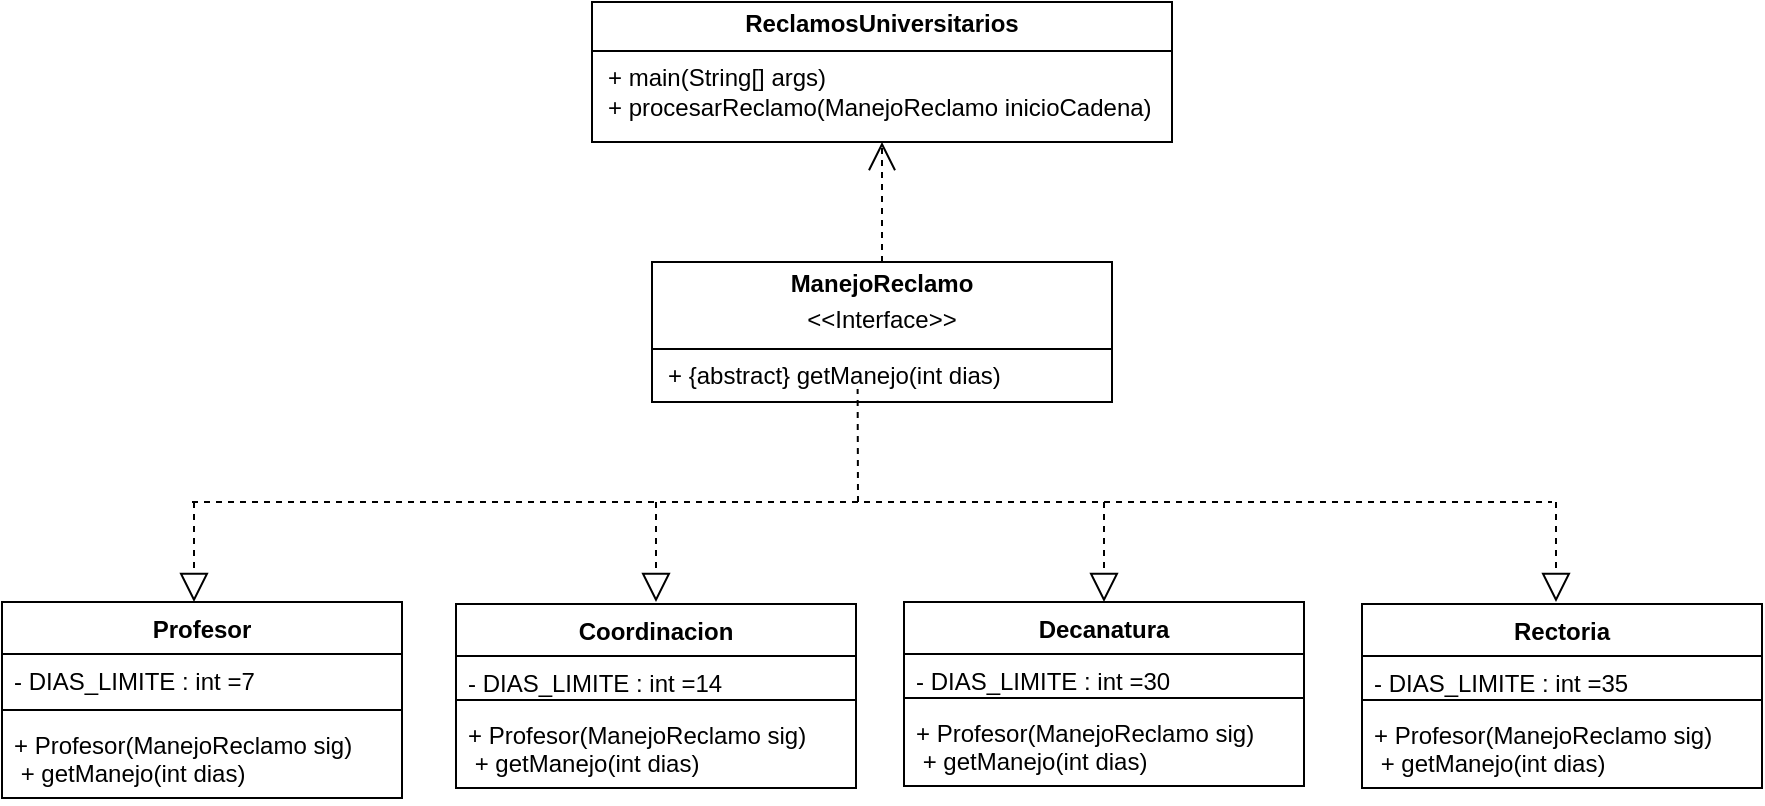<mxfile version="26.2.14">
  <diagram id="C5RBs43oDa-KdzZeNtuy" name="Page-1">
    <mxGraphModel dx="1416" dy="1781" grid="1" gridSize="10" guides="1" tooltips="1" connect="1" arrows="1" fold="1" page="1" pageScale="1" pageWidth="827" pageHeight="1169" math="0" shadow="0">
      <root>
        <mxCell id="WIyWlLk6GJQsqaUBKTNV-0" />
        <mxCell id="WIyWlLk6GJQsqaUBKTNV-1" parent="WIyWlLk6GJQsqaUBKTNV-0" />
        <mxCell id="6Z-fEolWgcH76Msf51tz-0" value="Profesor" style="swimlane;fontStyle=1;align=center;verticalAlign=top;childLayout=stackLayout;horizontal=1;startSize=26;horizontalStack=0;resizeParent=1;resizeParentMax=0;resizeLast=0;collapsible=1;marginBottom=0;whiteSpace=wrap;html=1;" vertex="1" parent="WIyWlLk6GJQsqaUBKTNV-1">
          <mxGeometry x="65" y="280" width="200" height="98" as="geometry" />
        </mxCell>
        <mxCell id="6Z-fEolWgcH76Msf51tz-1" value="- DIAS_LIMITE : int =7" style="text;strokeColor=none;fillColor=none;align=left;verticalAlign=top;spacingLeft=4;spacingRight=4;overflow=hidden;rotatable=0;points=[[0,0.5],[1,0.5]];portConstraint=eastwest;whiteSpace=wrap;html=1;" vertex="1" parent="6Z-fEolWgcH76Msf51tz-0">
          <mxGeometry y="26" width="200" height="24" as="geometry" />
        </mxCell>
        <mxCell id="6Z-fEolWgcH76Msf51tz-2" value="" style="line;strokeWidth=1;fillColor=none;align=left;verticalAlign=middle;spacingTop=-1;spacingLeft=3;spacingRight=3;rotatable=0;labelPosition=right;points=[];portConstraint=eastwest;strokeColor=inherit;" vertex="1" parent="6Z-fEolWgcH76Msf51tz-0">
          <mxGeometry y="50" width="200" height="8" as="geometry" />
        </mxCell>
        <mxCell id="6Z-fEolWgcH76Msf51tz-3" value="&lt;div&gt;+ Profesor(ManejoReclamo sig)&lt;/div&gt;&lt;div&gt;&amp;nbsp;+ getManejo(int dias)&lt;/div&gt;" style="text;strokeColor=none;fillColor=none;align=left;verticalAlign=top;spacingLeft=4;spacingRight=4;overflow=hidden;rotatable=0;points=[[0,0.5],[1,0.5]];portConstraint=eastwest;whiteSpace=wrap;html=1;" vertex="1" parent="6Z-fEolWgcH76Msf51tz-0">
          <mxGeometry y="58" width="200" height="40" as="geometry" />
        </mxCell>
        <mxCell id="6Z-fEolWgcH76Msf51tz-4" value="Coordinacion" style="swimlane;fontStyle=1;align=center;verticalAlign=top;childLayout=stackLayout;horizontal=1;startSize=26;horizontalStack=0;resizeParent=1;resizeParentMax=0;resizeLast=0;collapsible=1;marginBottom=0;whiteSpace=wrap;html=1;" vertex="1" parent="WIyWlLk6GJQsqaUBKTNV-1">
          <mxGeometry x="292" y="281" width="200" height="92" as="geometry" />
        </mxCell>
        <mxCell id="6Z-fEolWgcH76Msf51tz-5" value="- DIAS_LIMITE : int =14" style="text;strokeColor=none;fillColor=none;align=left;verticalAlign=top;spacingLeft=4;spacingRight=4;overflow=hidden;rotatable=0;points=[[0,0.5],[1,0.5]];portConstraint=eastwest;whiteSpace=wrap;html=1;" vertex="1" parent="6Z-fEolWgcH76Msf51tz-4">
          <mxGeometry y="26" width="200" height="18" as="geometry" />
        </mxCell>
        <mxCell id="6Z-fEolWgcH76Msf51tz-6" value="" style="line;strokeWidth=1;fillColor=none;align=left;verticalAlign=middle;spacingTop=-1;spacingLeft=3;spacingRight=3;rotatable=0;labelPosition=right;points=[];portConstraint=eastwest;strokeColor=inherit;" vertex="1" parent="6Z-fEolWgcH76Msf51tz-4">
          <mxGeometry y="44" width="200" height="8" as="geometry" />
        </mxCell>
        <mxCell id="6Z-fEolWgcH76Msf51tz-7" value="&lt;div&gt;+ Profesor(ManejoReclamo sig)&lt;/div&gt;&lt;div&gt;&amp;nbsp;+ getManejo(int dias)&lt;/div&gt;" style="text;strokeColor=none;fillColor=none;align=left;verticalAlign=top;spacingLeft=4;spacingRight=4;overflow=hidden;rotatable=0;points=[[0,0.5],[1,0.5]];portConstraint=eastwest;whiteSpace=wrap;html=1;" vertex="1" parent="6Z-fEolWgcH76Msf51tz-4">
          <mxGeometry y="52" width="200" height="40" as="geometry" />
        </mxCell>
        <mxCell id="6Z-fEolWgcH76Msf51tz-8" value="Decanatura" style="swimlane;fontStyle=1;align=center;verticalAlign=top;childLayout=stackLayout;horizontal=1;startSize=26;horizontalStack=0;resizeParent=1;resizeParentMax=0;resizeLast=0;collapsible=1;marginBottom=0;whiteSpace=wrap;html=1;" vertex="1" parent="WIyWlLk6GJQsqaUBKTNV-1">
          <mxGeometry x="516" y="280" width="200" height="92" as="geometry" />
        </mxCell>
        <mxCell id="6Z-fEolWgcH76Msf51tz-9" value="- DIAS_LIMITE : int =30" style="text;strokeColor=none;fillColor=none;align=left;verticalAlign=top;spacingLeft=4;spacingRight=4;overflow=hidden;rotatable=0;points=[[0,0.5],[1,0.5]];portConstraint=eastwest;whiteSpace=wrap;html=1;" vertex="1" parent="6Z-fEolWgcH76Msf51tz-8">
          <mxGeometry y="26" width="200" height="18" as="geometry" />
        </mxCell>
        <mxCell id="6Z-fEolWgcH76Msf51tz-10" value="" style="line;strokeWidth=1;fillColor=none;align=left;verticalAlign=middle;spacingTop=-1;spacingLeft=3;spacingRight=3;rotatable=0;labelPosition=right;points=[];portConstraint=eastwest;strokeColor=inherit;" vertex="1" parent="6Z-fEolWgcH76Msf51tz-8">
          <mxGeometry y="44" width="200" height="8" as="geometry" />
        </mxCell>
        <mxCell id="6Z-fEolWgcH76Msf51tz-11" value="&lt;div&gt;+ Profesor(ManejoReclamo sig)&lt;/div&gt;&lt;div&gt;&amp;nbsp;+ getManejo(int dias)&lt;/div&gt;" style="text;strokeColor=none;fillColor=none;align=left;verticalAlign=top;spacingLeft=4;spacingRight=4;overflow=hidden;rotatable=0;points=[[0,0.5],[1,0.5]];portConstraint=eastwest;whiteSpace=wrap;html=1;" vertex="1" parent="6Z-fEolWgcH76Msf51tz-8">
          <mxGeometry y="52" width="200" height="40" as="geometry" />
        </mxCell>
        <mxCell id="6Z-fEolWgcH76Msf51tz-12" value="Rectoria" style="swimlane;fontStyle=1;align=center;verticalAlign=top;childLayout=stackLayout;horizontal=1;startSize=26;horizontalStack=0;resizeParent=1;resizeParentMax=0;resizeLast=0;collapsible=1;marginBottom=0;whiteSpace=wrap;html=1;" vertex="1" parent="WIyWlLk6GJQsqaUBKTNV-1">
          <mxGeometry x="745" y="281" width="200" height="92" as="geometry" />
        </mxCell>
        <mxCell id="6Z-fEolWgcH76Msf51tz-13" value="- DIAS_LIMITE : int =35" style="text;strokeColor=none;fillColor=none;align=left;verticalAlign=top;spacingLeft=4;spacingRight=4;overflow=hidden;rotatable=0;points=[[0,0.5],[1,0.5]];portConstraint=eastwest;whiteSpace=wrap;html=1;" vertex="1" parent="6Z-fEolWgcH76Msf51tz-12">
          <mxGeometry y="26" width="200" height="18" as="geometry" />
        </mxCell>
        <mxCell id="6Z-fEolWgcH76Msf51tz-14" value="" style="line;strokeWidth=1;fillColor=none;align=left;verticalAlign=middle;spacingTop=-1;spacingLeft=3;spacingRight=3;rotatable=0;labelPosition=right;points=[];portConstraint=eastwest;strokeColor=inherit;" vertex="1" parent="6Z-fEolWgcH76Msf51tz-12">
          <mxGeometry y="44" width="200" height="8" as="geometry" />
        </mxCell>
        <mxCell id="6Z-fEolWgcH76Msf51tz-15" value="&lt;div&gt;+ Profesor(ManejoReclamo sig)&lt;/div&gt;&lt;div&gt;&amp;nbsp;+ getManejo(int dias)&lt;/div&gt;" style="text;strokeColor=none;fillColor=none;align=left;verticalAlign=top;spacingLeft=4;spacingRight=4;overflow=hidden;rotatable=0;points=[[0,0.5],[1,0.5]];portConstraint=eastwest;whiteSpace=wrap;html=1;" vertex="1" parent="6Z-fEolWgcH76Msf51tz-12">
          <mxGeometry y="52" width="200" height="40" as="geometry" />
        </mxCell>
        <mxCell id="6Z-fEolWgcH76Msf51tz-20" value="&lt;p style=&quot;margin: 4px 0px 0px; text-align: center;&quot;&gt;&lt;b&gt;ManejoReclamo&lt;/b&gt;&lt;/p&gt;&lt;p style=&quot;margin: 4px 0px 0px; text-align: center;&quot;&gt;&amp;lt;&amp;lt;Interface&amp;gt;&amp;gt;&lt;/p&gt;&lt;hr size=&quot;1&quot; style=&quot;border-style:solid;&quot;&gt;&lt;p style=&quot;margin:0px;margin-left:8px;&quot;&gt;+ {abstract} getManejo(int dias)&lt;/p&gt;" style="verticalAlign=top;align=left;overflow=fill;html=1;whiteSpace=wrap;" vertex="1" parent="WIyWlLk6GJQsqaUBKTNV-1">
          <mxGeometry x="390" y="110" width="230" height="70" as="geometry" />
        </mxCell>
        <mxCell id="6Z-fEolWgcH76Msf51tz-21" value="&lt;p style=&quot;margin: 4px 0px 0px; text-align: center;&quot;&gt;&lt;b&gt;ReclamosUniversitarios&lt;/b&gt;&lt;/p&gt;&lt;hr size=&quot;1&quot; style=&quot;border-style:solid;&quot;&gt;&lt;p style=&quot;margin:0px;margin-left:8px;&quot;&gt;+ main(String[] args)&lt;/p&gt;&lt;p style=&quot;margin:0px;margin-left:8px;&quot;&gt;&lt;span style=&quot;background-color: transparent; color: light-dark(rgb(0, 0, 0), rgb(255, 255, 255));&quot;&gt;+ procesarReclamo(ManejoReclamo inicioCadena)&lt;/span&gt;&lt;/p&gt;" style="verticalAlign=top;align=left;overflow=fill;html=1;whiteSpace=wrap;" vertex="1" parent="WIyWlLk6GJQsqaUBKTNV-1">
          <mxGeometry x="360" y="-20" width="290" height="70" as="geometry" />
        </mxCell>
        <mxCell id="6Z-fEolWgcH76Msf51tz-23" value="" style="endArrow=open;endSize=12;dashed=1;html=1;rounded=0;exitX=0.5;exitY=0;exitDx=0;exitDy=0;" edge="1" parent="WIyWlLk6GJQsqaUBKTNV-1" source="6Z-fEolWgcH76Msf51tz-20" target="6Z-fEolWgcH76Msf51tz-21">
          <mxGeometry width="160" relative="1" as="geometry">
            <mxPoint x="540" y="250" as="sourcePoint" />
            <mxPoint x="700" y="80" as="targetPoint" />
          </mxGeometry>
        </mxCell>
        <mxCell id="6Z-fEolWgcH76Msf51tz-24" value="" style="endArrow=block;dashed=1;endFill=0;endSize=12;html=1;rounded=0;" edge="1" parent="WIyWlLk6GJQsqaUBKTNV-1" target="6Z-fEolWgcH76Msf51tz-8">
          <mxGeometry width="160" relative="1" as="geometry">
            <mxPoint x="616" y="230" as="sourcePoint" />
            <mxPoint x="750" y="260" as="targetPoint" />
            <Array as="points">
              <mxPoint x="616" y="280" />
            </Array>
          </mxGeometry>
        </mxCell>
        <mxCell id="6Z-fEolWgcH76Msf51tz-25" value="" style="endArrow=block;dashed=1;endFill=0;endSize=12;html=1;rounded=0;" edge="1" parent="WIyWlLk6GJQsqaUBKTNV-1">
          <mxGeometry width="160" relative="1" as="geometry">
            <mxPoint x="842" y="230" as="sourcePoint" />
            <mxPoint x="842" y="280" as="targetPoint" />
            <Array as="points">
              <mxPoint x="842" y="280" />
            </Array>
          </mxGeometry>
        </mxCell>
        <mxCell id="6Z-fEolWgcH76Msf51tz-26" value="" style="endArrow=block;dashed=1;endFill=0;endSize=12;html=1;rounded=0;" edge="1" parent="WIyWlLk6GJQsqaUBKTNV-1">
          <mxGeometry width="160" relative="1" as="geometry">
            <mxPoint x="392" y="230" as="sourcePoint" />
            <mxPoint x="392" y="280" as="targetPoint" />
            <Array as="points">
              <mxPoint x="392" y="280" />
            </Array>
          </mxGeometry>
        </mxCell>
        <mxCell id="6Z-fEolWgcH76Msf51tz-27" value="" style="endArrow=block;dashed=1;endFill=0;endSize=12;html=1;rounded=0;" edge="1" parent="WIyWlLk6GJQsqaUBKTNV-1">
          <mxGeometry width="160" relative="1" as="geometry">
            <mxPoint x="161" y="230" as="sourcePoint" />
            <mxPoint x="161" y="280" as="targetPoint" />
            <Array as="points">
              <mxPoint x="161" y="280" />
            </Array>
          </mxGeometry>
        </mxCell>
        <mxCell id="6Z-fEolWgcH76Msf51tz-28" value="" style="endArrow=none;dashed=1;html=1;rounded=0;" edge="1" parent="WIyWlLk6GJQsqaUBKTNV-1">
          <mxGeometry width="50" height="50" relative="1" as="geometry">
            <mxPoint x="160" y="230" as="sourcePoint" />
            <mxPoint x="840" y="230" as="targetPoint" />
          </mxGeometry>
        </mxCell>
        <mxCell id="6Z-fEolWgcH76Msf51tz-30" value="" style="endArrow=none;dashed=1;html=1;rounded=0;entryX=0.447;entryY=0.907;entryDx=0;entryDy=0;entryPerimeter=0;" edge="1" parent="WIyWlLk6GJQsqaUBKTNV-1" target="6Z-fEolWgcH76Msf51tz-20">
          <mxGeometry width="50" height="50" relative="1" as="geometry">
            <mxPoint x="493" y="230" as="sourcePoint" />
            <mxPoint x="690" y="240" as="targetPoint" />
          </mxGeometry>
        </mxCell>
      </root>
    </mxGraphModel>
  </diagram>
</mxfile>
